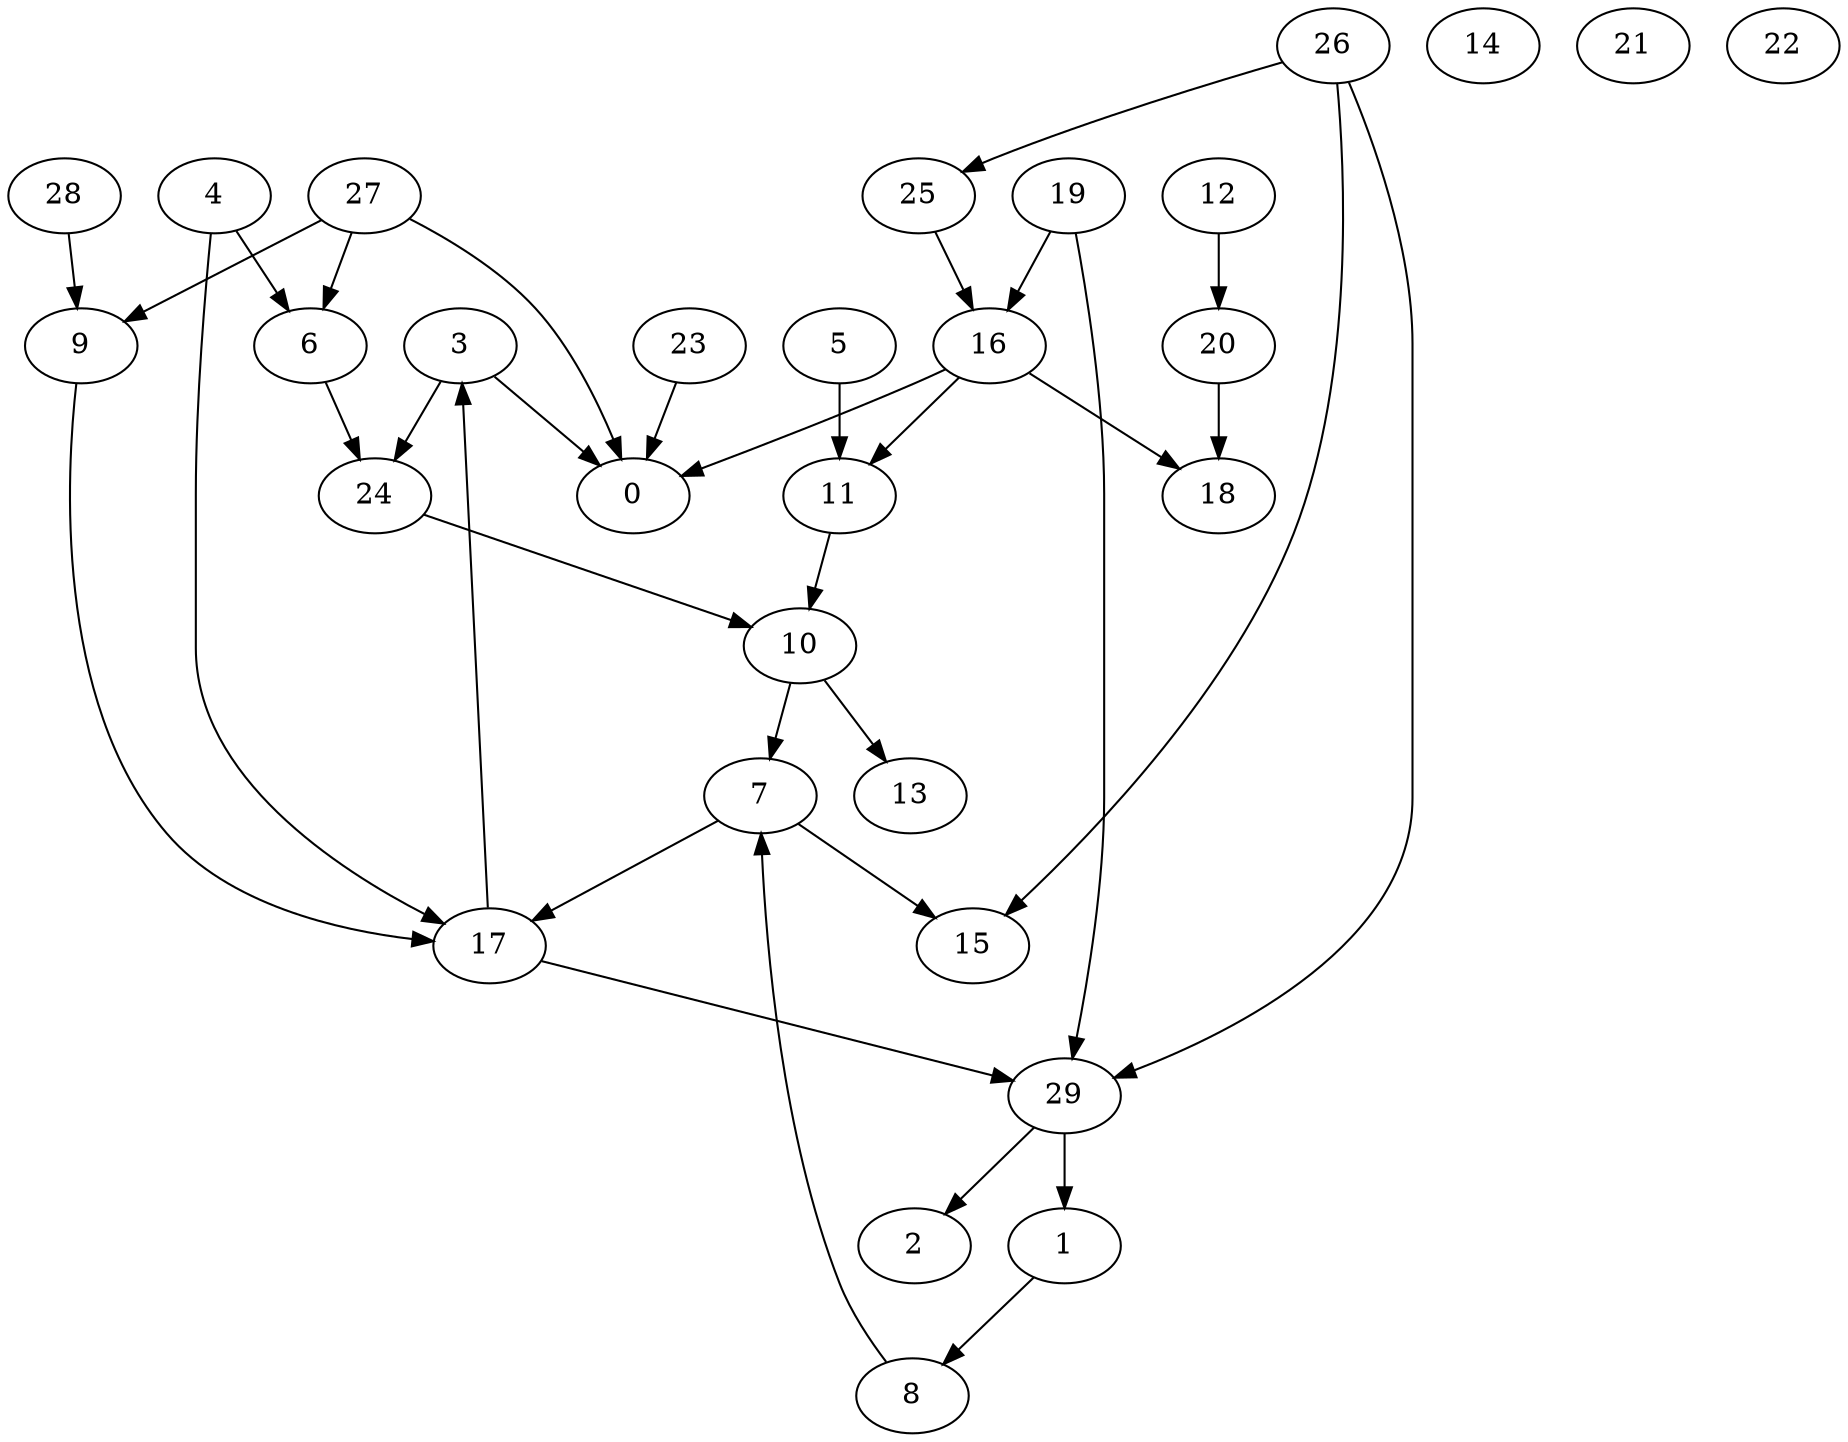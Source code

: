 digraph Erdos_30 {
0;1;2;3;4;5;6;7;8;9;10;11;12;13;14;15;16;17;18;19;20;21;22;23;24;25;26;27;28;29;17 -> 29;
4 -> 6;
26 -> 25;
28 -> 9;
29 -> 2;
7 -> 17;
8 -> 7;
26 -> 29;
10 -> 13;
12 -> 20;
9 -> 17;
16 -> 11;
10 -> 7;
27 -> 6;
20 -> 18;
27 -> 9;
27 -> 0;
7 -> 15;
26 -> 15;
25 -> 16;
17 -> 3;
19 -> 16;
11 -> 10;
4 -> 17;
16 -> 18;
5 -> 11;
3 -> 0;
16 -> 0;
24 -> 10;
1 -> 8;
19 -> 29;
29 -> 1;
6 -> 24;
3 -> 24;
23 -> 0;
}
